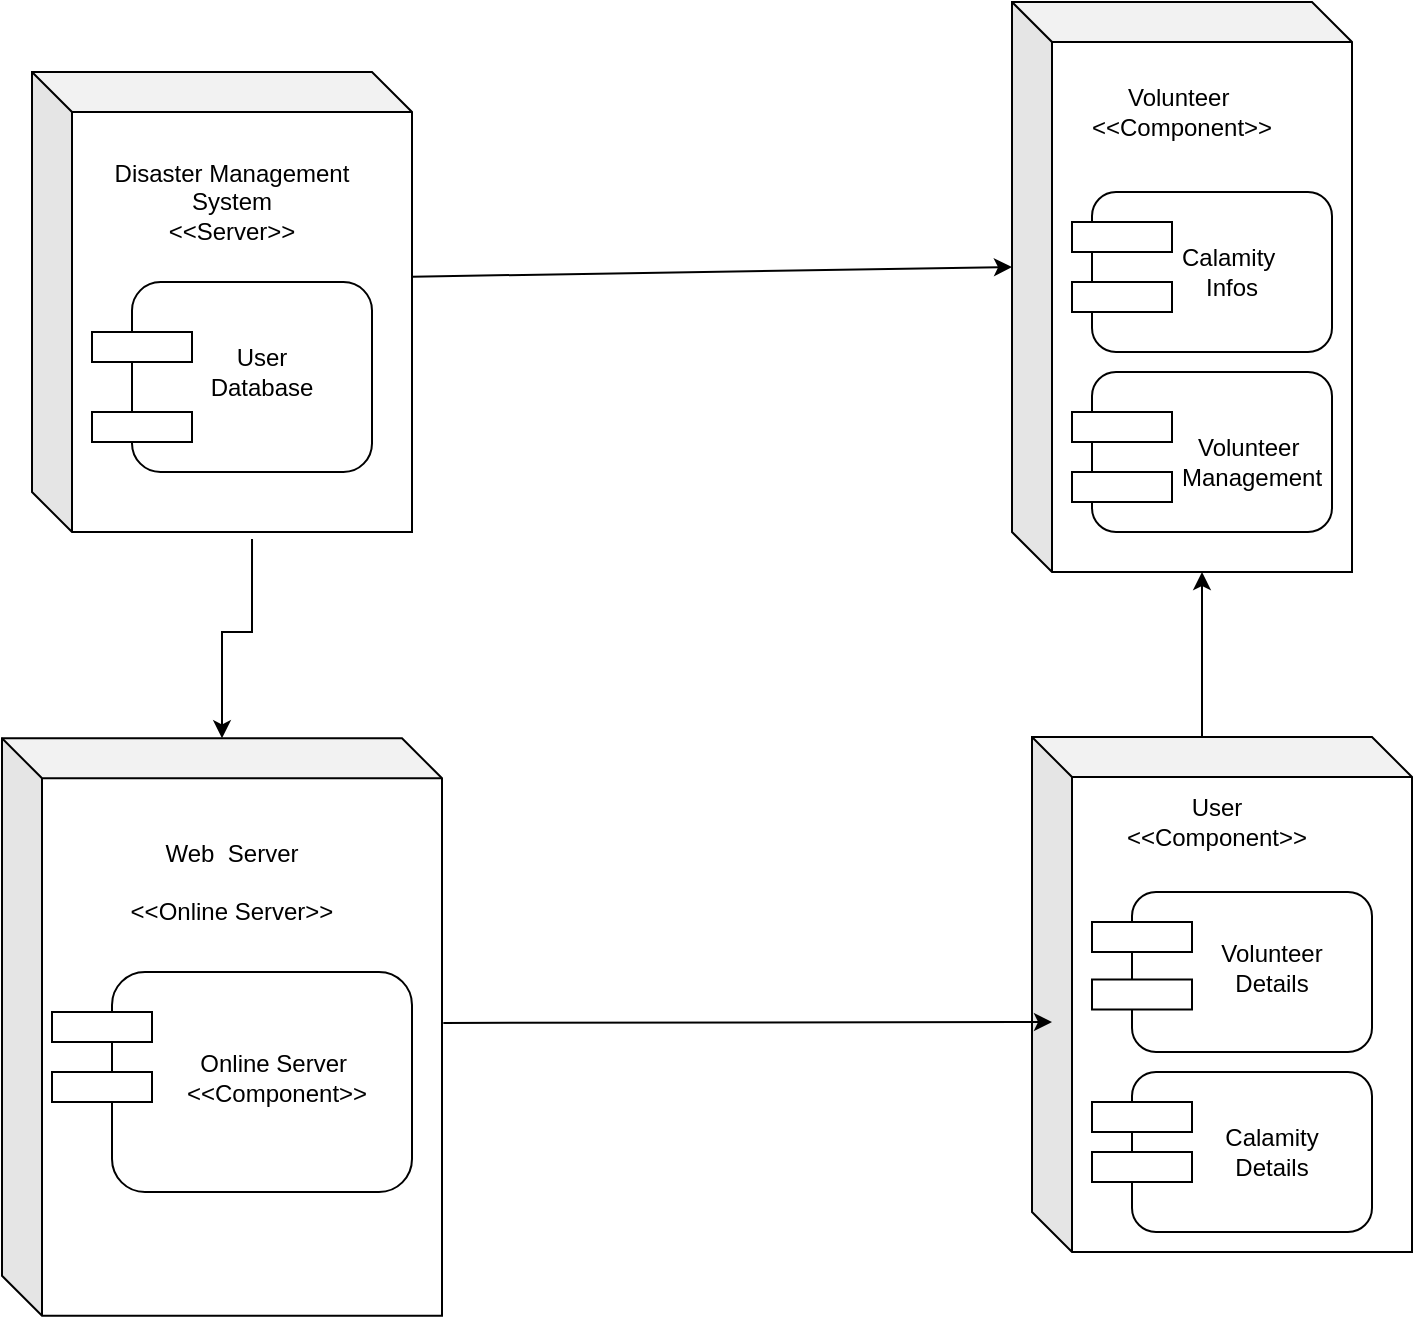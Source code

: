 <mxfile version="21.2.2" type="device">
  <diagram name="Page-1" id="ktsbt3DiHXGl7ozfpO1P">
    <mxGraphModel dx="1400" dy="764" grid="1" gridSize="10" guides="1" tooltips="1" connect="1" arrows="1" fold="1" page="1" pageScale="1" pageWidth="850" pageHeight="1100" math="0" shadow="0">
      <root>
        <mxCell id="0" />
        <mxCell id="1" parent="0" />
        <mxCell id="dSSls_2ukaHFAN6ridFF-1" value="" style="shape=cube;whiteSpace=wrap;html=1;boundedLbl=1;backgroundOutline=1;darkOpacity=0.05;darkOpacity2=0.1;" vertex="1" parent="1">
          <mxGeometry x="120" y="110" width="190" height="230" as="geometry" />
        </mxCell>
        <mxCell id="dSSls_2ukaHFAN6ridFF-2" value="" style="shape=cube;whiteSpace=wrap;html=1;boundedLbl=1;backgroundOutline=1;darkOpacity=0.05;darkOpacity2=0.1;" vertex="1" parent="1">
          <mxGeometry x="610" y="75" width="170" height="285" as="geometry" />
        </mxCell>
        <mxCell id="dSSls_2ukaHFAN6ridFF-3" value="&lt;br&gt;&lt;br&gt;" style="shape=cube;whiteSpace=wrap;html=1;boundedLbl=1;backgroundOutline=1;darkOpacity=0.05;darkOpacity2=0.1;" vertex="1" parent="1">
          <mxGeometry x="105" y="443.13" width="220" height="288.75" as="geometry" />
        </mxCell>
        <mxCell id="dSSls_2ukaHFAN6ridFF-4" value="" style="shape=cube;whiteSpace=wrap;html=1;boundedLbl=1;backgroundOutline=1;darkOpacity=0.05;darkOpacity2=0.1;" vertex="1" parent="1">
          <mxGeometry x="620" y="442.5" width="190" height="257.5" as="geometry" />
        </mxCell>
        <mxCell id="dSSls_2ukaHFAN6ridFF-5" value="" style="endArrow=classic;html=1;rounded=0;entryX=0;entryY=0;entryDx=0;entryDy=132.5;entryPerimeter=0;exitX=1;exitY=0.445;exitDx=0;exitDy=0;exitPerimeter=0;" edge="1" parent="1" source="dSSls_2ukaHFAN6ridFF-1" target="dSSls_2ukaHFAN6ridFF-2">
          <mxGeometry width="50" height="50" relative="1" as="geometry">
            <mxPoint x="250" y="240" as="sourcePoint" />
            <mxPoint x="370" y="240" as="targetPoint" />
          </mxGeometry>
        </mxCell>
        <mxCell id="dSSls_2ukaHFAN6ridFF-7" value="" style="endArrow=classic;html=1;rounded=0;exitX=1.003;exitY=0.493;exitDx=0;exitDy=0;exitPerimeter=0;" edge="1" parent="1" source="dSSls_2ukaHFAN6ridFF-3">
          <mxGeometry width="50" height="50" relative="1" as="geometry">
            <mxPoint x="350" y="470" as="sourcePoint" />
            <mxPoint x="630" y="585" as="targetPoint" />
          </mxGeometry>
        </mxCell>
        <mxCell id="dSSls_2ukaHFAN6ridFF-8" value="" style="endArrow=classic;html=1;rounded=0;exitX=0;exitY=0;exitDx=85;exitDy=0;exitPerimeter=0;" edge="1" parent="1" source="dSSls_2ukaHFAN6ridFF-4">
          <mxGeometry width="50" height="50" relative="1" as="geometry">
            <mxPoint x="500" y="360" as="sourcePoint" />
            <mxPoint x="705" y="360" as="targetPoint" />
          </mxGeometry>
        </mxCell>
        <mxCell id="dSSls_2ukaHFAN6ridFF-11" value="" style="edgeStyle=orthogonalEdgeStyle;rounded=0;orthogonalLoop=1;jettySize=auto;html=1;exitX=0.579;exitY=1.015;exitDx=0;exitDy=0;exitPerimeter=0;" edge="1" parent="1" source="dSSls_2ukaHFAN6ridFF-1" target="dSSls_2ukaHFAN6ridFF-3">
          <mxGeometry relative="1" as="geometry">
            <Array as="points">
              <mxPoint x="230" y="390" />
              <mxPoint x="215" y="390" />
            </Array>
          </mxGeometry>
        </mxCell>
        <mxCell id="dSSls_2ukaHFAN6ridFF-12" value="" style="rounded=1;whiteSpace=wrap;html=1;" vertex="1" parent="1">
          <mxGeometry x="170" y="215" width="120" height="95" as="geometry" />
        </mxCell>
        <mxCell id="dSSls_2ukaHFAN6ridFF-10" value="" style="verticalLabelPosition=bottom;verticalAlign=top;html=1;shape=mxgraph.basic.rect;fillColor2=none;strokeWidth=1;size=20;indent=5;" vertex="1" parent="1">
          <mxGeometry x="150" y="240" width="50" height="15" as="geometry" />
        </mxCell>
        <mxCell id="dSSls_2ukaHFAN6ridFF-13" value="" style="verticalLabelPosition=bottom;verticalAlign=top;html=1;shape=mxgraph.basic.rect;fillColor2=none;strokeWidth=1;size=20;indent=5;" vertex="1" parent="1">
          <mxGeometry x="150" y="280" width="50" height="15" as="geometry" />
        </mxCell>
        <mxCell id="dSSls_2ukaHFAN6ridFF-17" value="" style="rounded=1;whiteSpace=wrap;html=1;" vertex="1" parent="1">
          <mxGeometry x="650" y="260" width="120" height="80" as="geometry" />
        </mxCell>
        <mxCell id="dSSls_2ukaHFAN6ridFF-19" value="" style="verticalLabelPosition=bottom;verticalAlign=top;html=1;shape=mxgraph.basic.rect;fillColor2=none;strokeWidth=1;size=20;indent=98.67;" vertex="1" parent="1">
          <mxGeometry x="640" y="280" width="50" height="15" as="geometry" />
        </mxCell>
        <mxCell id="dSSls_2ukaHFAN6ridFF-20" value="" style="verticalLabelPosition=bottom;verticalAlign=top;html=1;shape=mxgraph.basic.rect;fillColor2=none;strokeWidth=1;size=20;indent=98.67;" vertex="1" parent="1">
          <mxGeometry x="640" y="310" width="50" height="15" as="geometry" />
        </mxCell>
        <mxCell id="dSSls_2ukaHFAN6ridFF-21" value="" style="rounded=1;whiteSpace=wrap;html=1;" vertex="1" parent="1">
          <mxGeometry x="670" y="610" width="120" height="80" as="geometry" />
        </mxCell>
        <mxCell id="dSSls_2ukaHFAN6ridFF-22" value="" style="verticalLabelPosition=bottom;verticalAlign=top;html=1;shape=mxgraph.basic.rect;fillColor2=none;strokeWidth=1;size=20;indent=98.67;" vertex="1" parent="1">
          <mxGeometry x="650" y="625" width="50" height="15" as="geometry" />
        </mxCell>
        <mxCell id="dSSls_2ukaHFAN6ridFF-23" value="" style="verticalLabelPosition=bottom;verticalAlign=top;html=1;shape=mxgraph.basic.rect;fillColor2=none;strokeWidth=1;size=20;indent=98.67;" vertex="1" parent="1">
          <mxGeometry x="650" y="650" width="50" height="15" as="geometry" />
        </mxCell>
        <mxCell id="dSSls_2ukaHFAN6ridFF-24" value="Web&amp;nbsp; Server&lt;br style=&quot;border-color: var(--border-color);&quot;&gt;&lt;br style=&quot;border-color: var(--border-color);&quot;&gt;&lt;span style=&quot;border-color: var(--border-color);&quot;&gt;&amp;lt;&amp;lt;Online Server&amp;gt;&amp;gt;&lt;/span&gt;" style="text;html=1;strokeColor=none;fillColor=none;align=center;verticalAlign=middle;whiteSpace=wrap;rounded=0;" vertex="1" parent="1">
          <mxGeometry x="160" y="500" width="120" height="30" as="geometry" />
        </mxCell>
        <mxCell id="dSSls_2ukaHFAN6ridFF-25" value="" style="rounded=1;whiteSpace=wrap;html=1;" vertex="1" parent="1">
          <mxGeometry x="160" y="560" width="150" height="110" as="geometry" />
        </mxCell>
        <mxCell id="dSSls_2ukaHFAN6ridFF-26" value="" style="verticalLabelPosition=bottom;verticalAlign=top;html=1;shape=mxgraph.basic.rect;fillColor2=none;strokeWidth=1;size=20;indent=100;" vertex="1" parent="1">
          <mxGeometry x="130" y="580" width="50" height="15" as="geometry" />
        </mxCell>
        <mxCell id="dSSls_2ukaHFAN6ridFF-27" value="" style="verticalLabelPosition=bottom;verticalAlign=top;html=1;shape=mxgraph.basic.rect;fillColor2=none;strokeWidth=1;size=20;indent=100;" vertex="1" parent="1">
          <mxGeometry x="130" y="610" width="50" height="15" as="geometry" />
        </mxCell>
        <mxCell id="dSSls_2ukaHFAN6ridFF-28" value="Disaster Management System &lt;br&gt;&amp;lt;&amp;lt;Server&amp;gt;&amp;gt;" style="text;html=1;strokeColor=none;fillColor=none;align=center;verticalAlign=middle;whiteSpace=wrap;rounded=0;" vertex="1" parent="1">
          <mxGeometry x="160" y="150" width="120" height="50" as="geometry" />
        </mxCell>
        <mxCell id="dSSls_2ukaHFAN6ridFF-29" value="Volunteer&amp;nbsp;&lt;br style=&quot;border-color: var(--border-color);&quot;&gt;&amp;lt;&amp;lt;Component&amp;gt;&amp;gt;" style="text;html=1;strokeColor=none;fillColor=none;align=center;verticalAlign=middle;whiteSpace=wrap;rounded=0;" vertex="1" parent="1">
          <mxGeometry x="650" y="110" width="90" height="40" as="geometry" />
        </mxCell>
        <mxCell id="dSSls_2ukaHFAN6ridFF-30" value="" style="rounded=1;whiteSpace=wrap;html=1;" vertex="1" parent="1">
          <mxGeometry x="650" y="170" width="120" height="80" as="geometry" />
        </mxCell>
        <mxCell id="dSSls_2ukaHFAN6ridFF-31" value="" style="verticalLabelPosition=bottom;verticalAlign=top;html=1;shape=mxgraph.basic.rect;fillColor2=none;strokeWidth=1;size=20;indent=98.67;" vertex="1" parent="1">
          <mxGeometry x="640" y="185" width="50" height="15" as="geometry" />
        </mxCell>
        <mxCell id="dSSls_2ukaHFAN6ridFF-32" value="" style="verticalLabelPosition=bottom;verticalAlign=top;html=1;shape=mxgraph.basic.rect;fillColor2=none;strokeWidth=1;size=20;indent=98.67;" vertex="1" parent="1">
          <mxGeometry x="640" y="215" width="50" height="15" as="geometry" />
        </mxCell>
        <mxCell id="dSSls_2ukaHFAN6ridFF-33" value="User&lt;br style=&quot;border-color: var(--border-color);&quot;&gt;&amp;lt;&amp;lt;Component&amp;gt;&amp;gt;" style="text;html=1;strokeColor=none;fillColor=none;align=center;verticalAlign=middle;whiteSpace=wrap;rounded=0;" vertex="1" parent="1">
          <mxGeometry x="665" y="470" width="95" height="30" as="geometry" />
        </mxCell>
        <mxCell id="dSSls_2ukaHFAN6ridFF-34" value="" style="rounded=1;whiteSpace=wrap;html=1;" vertex="1" parent="1">
          <mxGeometry x="670" y="520" width="120" height="80" as="geometry" />
        </mxCell>
        <mxCell id="dSSls_2ukaHFAN6ridFF-35" value="" style="verticalLabelPosition=bottom;verticalAlign=top;html=1;shape=mxgraph.basic.rect;fillColor2=none;strokeWidth=1;size=20;indent=98.67;" vertex="1" parent="1">
          <mxGeometry x="650" y="535" width="50" height="15" as="geometry" />
        </mxCell>
        <mxCell id="dSSls_2ukaHFAN6ridFF-36" value="" style="verticalLabelPosition=bottom;verticalAlign=top;html=1;shape=mxgraph.basic.rect;fillColor2=none;strokeWidth=1;size=20;indent=98.67;" vertex="1" parent="1">
          <mxGeometry x="650" y="563.75" width="50" height="15" as="geometry" />
        </mxCell>
        <mxCell id="dSSls_2ukaHFAN6ridFF-38" value="User Database" style="text;html=1;strokeColor=none;fillColor=none;align=center;verticalAlign=middle;whiteSpace=wrap;rounded=0;" vertex="1" parent="1">
          <mxGeometry x="200" y="230" width="70" height="60" as="geometry" />
        </mxCell>
        <mxCell id="dSSls_2ukaHFAN6ridFF-39" value="Online Server&amp;nbsp;&lt;br&gt;&amp;lt;&amp;lt;Component&amp;gt;&amp;gt;" style="text;html=1;strokeColor=none;fillColor=none;align=center;verticalAlign=middle;whiteSpace=wrap;rounded=0;" vertex="1" parent="1">
          <mxGeometry x="200" y="578.75" width="85" height="67.5" as="geometry" />
        </mxCell>
        <mxCell id="dSSls_2ukaHFAN6ridFF-41" value="Volunteer Details&lt;br&gt;" style="text;html=1;strokeColor=none;fillColor=none;align=center;verticalAlign=middle;whiteSpace=wrap;rounded=0;" vertex="1" parent="1">
          <mxGeometry x="700" y="535" width="80" height="45" as="geometry" />
        </mxCell>
        <mxCell id="dSSls_2ukaHFAN6ridFF-42" value="Calamity Details" style="text;html=1;strokeColor=none;fillColor=none;align=center;verticalAlign=middle;whiteSpace=wrap;rounded=0;" vertex="1" parent="1">
          <mxGeometry x="710" y="620" width="60" height="60" as="geometry" />
        </mxCell>
        <mxCell id="dSSls_2ukaHFAN6ridFF-43" value="Calamity&amp;nbsp;&lt;br&gt;Infos" style="text;html=1;strokeColor=none;fillColor=none;align=center;verticalAlign=middle;whiteSpace=wrap;rounded=0;" vertex="1" parent="1">
          <mxGeometry x="690" y="195" width="60" height="30" as="geometry" />
        </mxCell>
        <mxCell id="dSSls_2ukaHFAN6ridFF-44" value="Volunteer&amp;nbsp;&lt;br&gt;Management" style="text;html=1;strokeColor=none;fillColor=none;align=center;verticalAlign=middle;whiteSpace=wrap;rounded=0;" vertex="1" parent="1">
          <mxGeometry x="700" y="290" width="60" height="30" as="geometry" />
        </mxCell>
      </root>
    </mxGraphModel>
  </diagram>
</mxfile>
